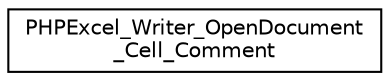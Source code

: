 digraph "Иерархия классов. Графический вид."
{
  edge [fontname="Helvetica",fontsize="10",labelfontname="Helvetica",labelfontsize="10"];
  node [fontname="Helvetica",fontsize="10",shape=record];
  rankdir="LR";
  Node0 [label="PHPExcel_Writer_OpenDocument\l_Cell_Comment",height=0.2,width=0.4,color="black", fillcolor="white", style="filled",URL="$class_p_h_p_excel___writer___open_document___cell___comment.html"];
}
